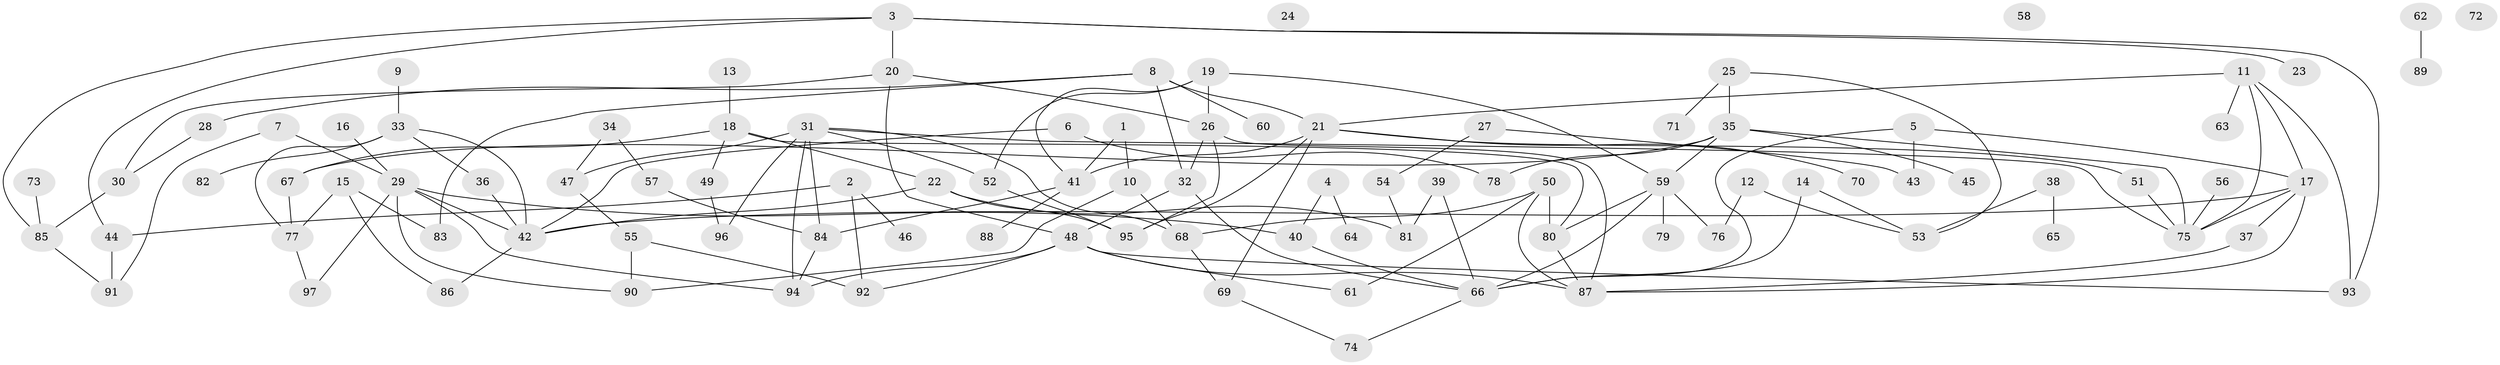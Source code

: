// coarse degree distribution, {5: 0.07894736842105263, 3: 0.13157894736842105, 8: 0.07894736842105263, 2: 0.15789473684210525, 6: 0.05263157894736842, 7: 0.05263157894736842, 4: 0.10526315789473684, 0: 0.07894736842105263, 9: 0.05263157894736842, 1: 0.21052631578947367}
// Generated by graph-tools (version 1.1) at 2025/16/03/04/25 18:16:30]
// undirected, 97 vertices, 142 edges
graph export_dot {
graph [start="1"]
  node [color=gray90,style=filled];
  1;
  2;
  3;
  4;
  5;
  6;
  7;
  8;
  9;
  10;
  11;
  12;
  13;
  14;
  15;
  16;
  17;
  18;
  19;
  20;
  21;
  22;
  23;
  24;
  25;
  26;
  27;
  28;
  29;
  30;
  31;
  32;
  33;
  34;
  35;
  36;
  37;
  38;
  39;
  40;
  41;
  42;
  43;
  44;
  45;
  46;
  47;
  48;
  49;
  50;
  51;
  52;
  53;
  54;
  55;
  56;
  57;
  58;
  59;
  60;
  61;
  62;
  63;
  64;
  65;
  66;
  67;
  68;
  69;
  70;
  71;
  72;
  73;
  74;
  75;
  76;
  77;
  78;
  79;
  80;
  81;
  82;
  83;
  84;
  85;
  86;
  87;
  88;
  89;
  90;
  91;
  92;
  93;
  94;
  95;
  96;
  97;
  1 -- 10;
  1 -- 41;
  2 -- 44;
  2 -- 46;
  2 -- 92;
  3 -- 20;
  3 -- 23;
  3 -- 44;
  3 -- 85;
  3 -- 93;
  4 -- 40;
  4 -- 64;
  5 -- 17;
  5 -- 43;
  5 -- 66;
  6 -- 42;
  6 -- 78;
  7 -- 29;
  7 -- 91;
  8 -- 21;
  8 -- 28;
  8 -- 32;
  8 -- 60;
  8 -- 83;
  9 -- 33;
  10 -- 68;
  10 -- 90;
  11 -- 17;
  11 -- 21;
  11 -- 63;
  11 -- 75;
  11 -- 93;
  12 -- 53;
  12 -- 76;
  13 -- 18;
  14 -- 53;
  14 -- 66;
  15 -- 77;
  15 -- 83;
  15 -- 86;
  16 -- 29;
  17 -- 37;
  17 -- 42;
  17 -- 75;
  17 -- 87;
  18 -- 22;
  18 -- 49;
  18 -- 67;
  18 -- 80;
  19 -- 26;
  19 -- 41;
  19 -- 52;
  19 -- 59;
  20 -- 26;
  20 -- 30;
  20 -- 48;
  21 -- 41;
  21 -- 51;
  21 -- 69;
  21 -- 70;
  21 -- 95;
  22 -- 42;
  22 -- 81;
  22 -- 95;
  25 -- 35;
  25 -- 53;
  25 -- 71;
  26 -- 32;
  26 -- 87;
  26 -- 95;
  27 -- 43;
  27 -- 54;
  28 -- 30;
  29 -- 40;
  29 -- 42;
  29 -- 90;
  29 -- 94;
  29 -- 97;
  30 -- 85;
  31 -- 47;
  31 -- 52;
  31 -- 68;
  31 -- 75;
  31 -- 84;
  31 -- 94;
  31 -- 96;
  32 -- 48;
  32 -- 66;
  33 -- 36;
  33 -- 42;
  33 -- 77;
  33 -- 82;
  34 -- 47;
  34 -- 57;
  35 -- 45;
  35 -- 59;
  35 -- 67;
  35 -- 75;
  35 -- 78;
  36 -- 42;
  37 -- 87;
  38 -- 53;
  38 -- 65;
  39 -- 66;
  39 -- 81;
  40 -- 66;
  41 -- 84;
  41 -- 88;
  42 -- 86;
  44 -- 91;
  47 -- 55;
  48 -- 61;
  48 -- 87;
  48 -- 92;
  48 -- 93;
  48 -- 94;
  49 -- 96;
  50 -- 61;
  50 -- 68;
  50 -- 80;
  50 -- 87;
  51 -- 75;
  52 -- 95;
  54 -- 81;
  55 -- 90;
  55 -- 92;
  56 -- 75;
  57 -- 84;
  59 -- 66;
  59 -- 76;
  59 -- 79;
  59 -- 80;
  62 -- 89;
  66 -- 74;
  67 -- 77;
  68 -- 69;
  69 -- 74;
  73 -- 85;
  77 -- 97;
  80 -- 87;
  84 -- 94;
  85 -- 91;
}
